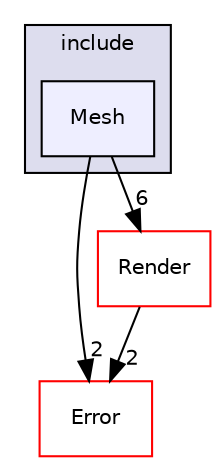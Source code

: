 digraph "Mesh/include/Mesh" {
  compound=true
  node [ fontsize="10", fontname="Helvetica"];
  edge [ labelfontsize="10", labelfontname="Helvetica"];
  subgraph clusterdir_60b9d079d515f4502ce8db80e17bd35f {
    graph [ bgcolor="#ddddee", pencolor="black", label="include" fontname="Helvetica", fontsize="10", URL="dir_60b9d079d515f4502ce8db80e17bd35f.html"]
  dir_aac8be9025761eb12ff96b1fd8b3afa0 [shape=box, label="Mesh", style="filled", fillcolor="#eeeeff", pencolor="black", URL="dir_aac8be9025761eb12ff96b1fd8b3afa0.html"];
  }
  dir_dbb7256e3909a62d05625b0de8bc416a [shape=box label="Error" fillcolor="white" style="filled" color="red" URL="dir_dbb7256e3909a62d05625b0de8bc416a.html"];
  dir_3d93a40d3a63baa1169d25b6af232e01 [shape=box label="Render" fillcolor="white" style="filled" color="red" URL="dir_3d93a40d3a63baa1169d25b6af232e01.html"];
  dir_aac8be9025761eb12ff96b1fd8b3afa0->dir_dbb7256e3909a62d05625b0de8bc416a [headlabel="2", labeldistance=1.5 headhref="dir_000011_000003.html"];
  dir_aac8be9025761eb12ff96b1fd8b3afa0->dir_3d93a40d3a63baa1169d25b6af232e01 [headlabel="6", labeldistance=1.5 headhref="dir_000011_000012.html"];
  dir_3d93a40d3a63baa1169d25b6af232e01->dir_dbb7256e3909a62d05625b0de8bc416a [headlabel="2", labeldistance=1.5 headhref="dir_000012_000003.html"];
}
